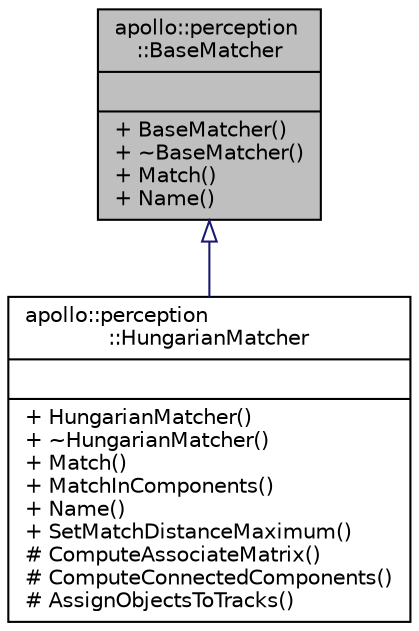 digraph "apollo::perception::BaseMatcher"
{
  edge [fontname="Helvetica",fontsize="10",labelfontname="Helvetica",labelfontsize="10"];
  node [fontname="Helvetica",fontsize="10",shape=record];
  Node1 [label="{apollo::perception\l::BaseMatcher\n||+ BaseMatcher()\l+ ~BaseMatcher()\l+ Match()\l+ Name()\l}",height=0.2,width=0.4,color="black", fillcolor="grey75", style="filled" fontcolor="black"];
  Node1 -> Node2 [dir="back",color="midnightblue",fontsize="10",style="solid",arrowtail="onormal",fontname="Helvetica"];
  Node2 [label="{apollo::perception\l::HungarianMatcher\n||+ HungarianMatcher()\l+ ~HungarianMatcher()\l+ Match()\l+ MatchInComponents()\l+ Name()\l+ SetMatchDistanceMaximum()\l# ComputeAssociateMatrix()\l# ComputeConnectedComponents()\l# AssignObjectsToTracks()\l}",height=0.2,width=0.4,color="black", fillcolor="white", style="filled",URL="$classapollo_1_1perception_1_1HungarianMatcher.html"];
}
